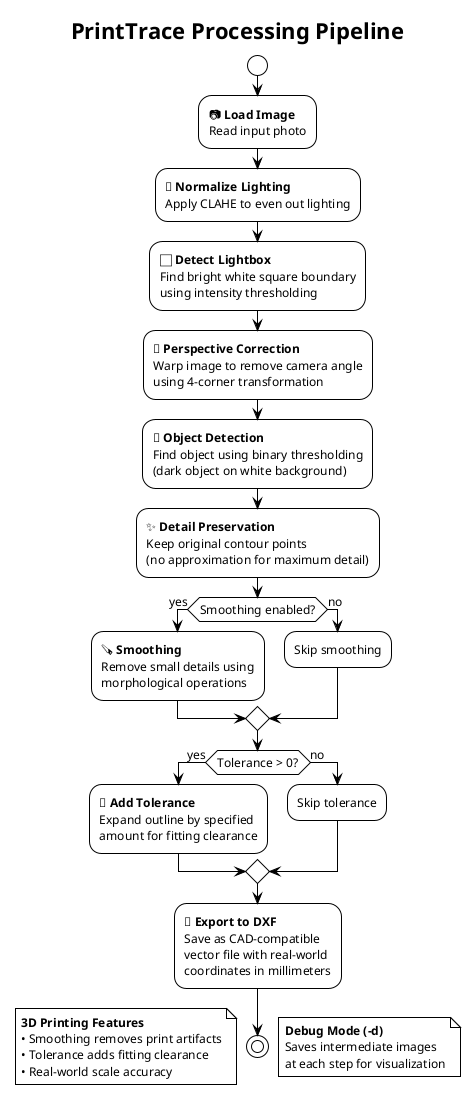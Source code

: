 @startuml processing-pipeline
!theme plain
skinparam backgroundColor white
skinparam defaultFontSize 12
skinparam boxPadding 10

title PrintTrace Processing Pipeline

start

:📷 **Load Image**
Read input photo;

:🔦 **Normalize Lighting**
Apply CLAHE to even out lighting;

:⬜ **Detect Lightbox**
Find bright white square boundary
using intensity thresholding;

:📐 **Perspective Correction**
Warp image to remove camera angle
using 4-corner transformation;

:🎯 **Object Detection**
Find object using binary thresholding
(dark object on white background);

:✨ **Detail Preservation**
Keep original contour points
(no approximation for maximum detail);

if (Smoothing enabled?) then (yes)
  :🪚 **Smoothing**
  Remove small details using
  morphological operations;
else (no)
  :Skip smoothing;
endif

if (Tolerance > 0?) then (yes)
  :📏 **Add Tolerance**
  Expand outline by specified
  amount for fitting clearance;
else (no)
  :Skip tolerance;
endif

:💾 **Export to DXF**
Save as CAD-compatible
vector file with real-world
coordinates in millimeters;

stop

note right
  **Debug Mode (-d)**
  Saves intermediate images
  at each step for visualization
end note

note left
  **3D Printing Features**
  • Smoothing removes print artifacts
  • Tolerance adds fitting clearance
  • Real-world scale accuracy
end note

@enduml